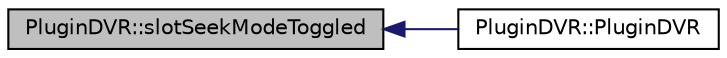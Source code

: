digraph "PluginDVR::slotSeekModeToggled"
{
 // INTERACTIVE_SVG=YES
  edge [fontname="Helvetica",fontsize="10",labelfontname="Helvetica",labelfontsize="10"];
  node [fontname="Helvetica",fontsize="10",shape=record];
  rankdir="LR";
  Node1 [label="PluginDVR::slotSeekModeToggled",height=0.2,width=0.4,color="black", fillcolor="grey75", style="filled", fontcolor="black"];
  Node1 -> Node2 [dir="back",color="midnightblue",fontsize="10",style="solid",fontname="Helvetica"];
  Node2 [label="PluginDVR::PluginDVR",height=0.2,width=0.4,color="black", fillcolor="white", style="filled",URL="$df/d79/class_plugin_d_v_r.html#aaf94e6154b942dd587684ef1fb4d1712"];
}
